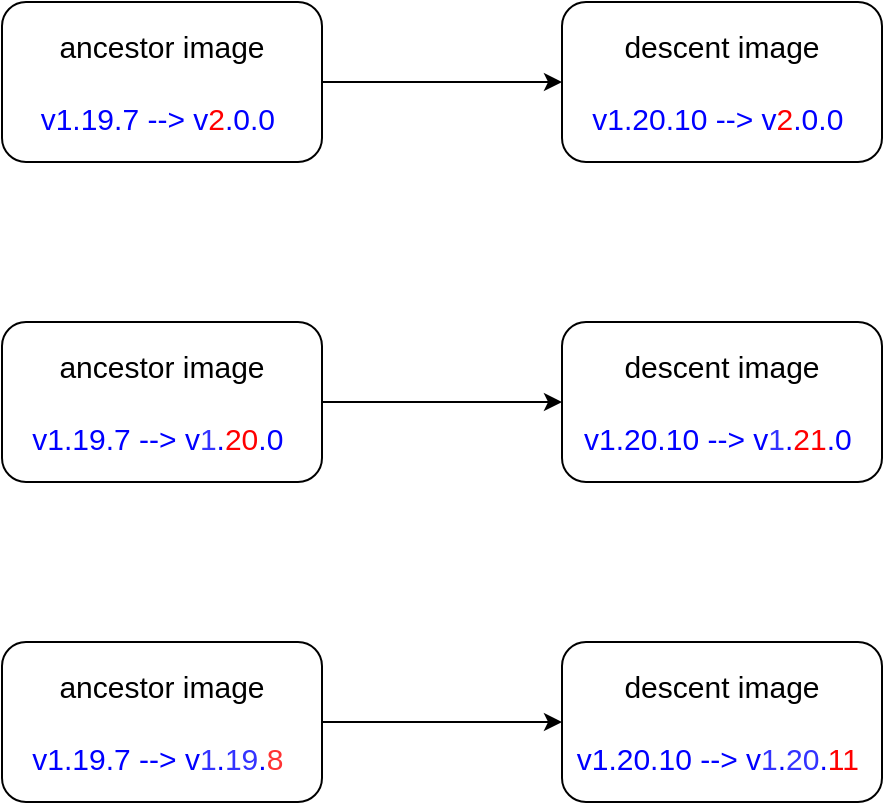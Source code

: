 <mxfile version="21.7.4" type="github">
  <diagram name="Page-1" id="H3qSp91E2I6nIUAyJit-">
    <mxGraphModel dx="954" dy="556" grid="1" gridSize="10" guides="1" tooltips="1" connect="1" arrows="1" fold="1" page="1" pageScale="1" pageWidth="850" pageHeight="1100" math="0" shadow="0">
      <root>
        <mxCell id="0" />
        <mxCell id="1" parent="0" />
        <mxCell id="GYALtRtk9gwNluIH84hc-5" value="" style="group" vertex="1" connectable="0" parent="1">
          <mxGeometry x="160" y="120" width="440" height="80" as="geometry" />
        </mxCell>
        <mxCell id="GYALtRtk9gwNluIH84hc-1" value="&lt;font style=&quot;font-size: 15px;&quot;&gt;ancestor image&lt;br&gt;&lt;br&gt;&lt;font color=&quot;#0000ff&quot;&gt;v1.19.7 --&amp;gt; v&lt;/font&gt;&lt;font color=&quot;#ff0000&quot;&gt;2&lt;/font&gt;&lt;font color=&quot;#0000ff&quot;&gt;.0.0&lt;/font&gt;&amp;nbsp;&lt;br&gt;&lt;/font&gt;" style="rounded=1;whiteSpace=wrap;html=1;" vertex="1" parent="GYALtRtk9gwNluIH84hc-5">
          <mxGeometry width="160" height="80" as="geometry" />
        </mxCell>
        <mxCell id="GYALtRtk9gwNluIH84hc-3" value="&lt;font style=&quot;font-size: 15px;&quot;&gt;descent image&lt;br&gt;&lt;br&gt;&lt;font color=&quot;#0000ff&quot;&gt;v1.20.10 --&amp;gt; v&lt;/font&gt;&lt;font color=&quot;#ff0000&quot;&gt;2&lt;/font&gt;&lt;font color=&quot;#0000ff&quot;&gt;.0.0&lt;/font&gt;&amp;nbsp;&lt;br&gt;&lt;/font&gt;" style="rounded=1;whiteSpace=wrap;html=1;" vertex="1" parent="GYALtRtk9gwNluIH84hc-5">
          <mxGeometry x="280" width="160" height="80" as="geometry" />
        </mxCell>
        <mxCell id="GYALtRtk9gwNluIH84hc-4" value="" style="endArrow=classic;html=1;rounded=0;exitX=1;exitY=0.5;exitDx=0;exitDy=0;entryX=0;entryY=0.5;entryDx=0;entryDy=0;" edge="1" parent="GYALtRtk9gwNluIH84hc-5" source="GYALtRtk9gwNluIH84hc-1" target="GYALtRtk9gwNluIH84hc-3">
          <mxGeometry width="50" height="50" relative="1" as="geometry">
            <mxPoint x="230" y="110" as="sourcePoint" />
            <mxPoint x="280" y="60" as="targetPoint" />
          </mxGeometry>
        </mxCell>
        <mxCell id="GYALtRtk9gwNluIH84hc-6" value="" style="group" vertex="1" connectable="0" parent="1">
          <mxGeometry x="160" y="440" width="440" height="80" as="geometry" />
        </mxCell>
        <mxCell id="GYALtRtk9gwNluIH84hc-7" value="&lt;font style=&quot;font-size: 15px;&quot;&gt;ancestor image&lt;br&gt;&lt;br&gt;&lt;font color=&quot;#0000ff&quot;&gt;v1.19.7 --&amp;gt; v&lt;/font&gt;&lt;font color=&quot;#3333ff&quot;&gt;1&lt;/font&gt;&lt;font color=&quot;#0000ff&quot;&gt;.&lt;/font&gt;&lt;font color=&quot;#3333ff&quot;&gt;19&lt;/font&gt;&lt;font color=&quot;#0000ff&quot;&gt;.&lt;/font&gt;&lt;font color=&quot;#ff3333&quot;&gt;8&lt;/font&gt;&amp;nbsp;&lt;br&gt;&lt;/font&gt;" style="rounded=1;whiteSpace=wrap;html=1;" vertex="1" parent="GYALtRtk9gwNluIH84hc-6">
          <mxGeometry width="160" height="80" as="geometry" />
        </mxCell>
        <mxCell id="GYALtRtk9gwNluIH84hc-8" value="&lt;font style=&quot;font-size: 15px;&quot;&gt;descent image&lt;br&gt;&lt;br&gt;&lt;font color=&quot;#0000ff&quot;&gt;v1.20.10 --&amp;gt; v&lt;/font&gt;&lt;font color=&quot;#3333ff&quot;&gt;1&lt;/font&gt;&lt;font color=&quot;#0000ff&quot;&gt;.&lt;/font&gt;&lt;font color=&quot;#3333ff&quot;&gt;20&lt;/font&gt;&lt;font color=&quot;#0000ff&quot;&gt;.&lt;/font&gt;&lt;font color=&quot;#ff0000&quot;&gt;11&lt;/font&gt;&amp;nbsp;&lt;br&gt;&lt;/font&gt;" style="rounded=1;whiteSpace=wrap;html=1;" vertex="1" parent="GYALtRtk9gwNluIH84hc-6">
          <mxGeometry x="280" width="160" height="80" as="geometry" />
        </mxCell>
        <mxCell id="GYALtRtk9gwNluIH84hc-9" value="" style="endArrow=classic;html=1;rounded=0;exitX=1;exitY=0.5;exitDx=0;exitDy=0;entryX=0;entryY=0.5;entryDx=0;entryDy=0;" edge="1" parent="GYALtRtk9gwNluIH84hc-6" source="GYALtRtk9gwNluIH84hc-7" target="GYALtRtk9gwNluIH84hc-8">
          <mxGeometry width="50" height="50" relative="1" as="geometry">
            <mxPoint x="230" y="110" as="sourcePoint" />
            <mxPoint x="280" y="60" as="targetPoint" />
          </mxGeometry>
        </mxCell>
        <mxCell id="GYALtRtk9gwNluIH84hc-10" value="" style="group" vertex="1" connectable="0" parent="1">
          <mxGeometry x="160" y="280" width="440" height="80" as="geometry" />
        </mxCell>
        <mxCell id="GYALtRtk9gwNluIH84hc-11" value="&lt;font style=&quot;font-size: 15px;&quot;&gt;ancestor image&lt;br&gt;&lt;br&gt;&lt;font color=&quot;#0000ff&quot;&gt;v1.19.7 --&amp;gt; v&lt;/font&gt;&lt;font color=&quot;#3333ff&quot;&gt;1&lt;/font&gt;&lt;font color=&quot;#0000ff&quot;&gt;.&lt;/font&gt;&lt;font color=&quot;#ff0000&quot;&gt;20&lt;/font&gt;&lt;font color=&quot;#0000ff&quot;&gt;.0&lt;/font&gt;&amp;nbsp;&lt;br&gt;&lt;/font&gt;" style="rounded=1;whiteSpace=wrap;html=1;" vertex="1" parent="GYALtRtk9gwNluIH84hc-10">
          <mxGeometry width="160" height="80" as="geometry" />
        </mxCell>
        <mxCell id="GYALtRtk9gwNluIH84hc-12" value="&lt;font style=&quot;font-size: 15px;&quot;&gt;descent image&lt;br&gt;&lt;br&gt;&lt;font color=&quot;#0000ff&quot;&gt;v1.20.10 --&amp;gt; v&lt;/font&gt;&lt;font color=&quot;#3333ff&quot;&gt;1&lt;/font&gt;&lt;font color=&quot;#0000ff&quot;&gt;.&lt;/font&gt;&lt;font color=&quot;#ff0000&quot;&gt;21&lt;/font&gt;&lt;font color=&quot;#0000ff&quot;&gt;.0&lt;/font&gt;&amp;nbsp;&lt;br&gt;&lt;/font&gt;" style="rounded=1;whiteSpace=wrap;html=1;" vertex="1" parent="GYALtRtk9gwNluIH84hc-10">
          <mxGeometry x="280" width="160" height="80" as="geometry" />
        </mxCell>
        <mxCell id="GYALtRtk9gwNluIH84hc-13" value="" style="endArrow=classic;html=1;rounded=0;exitX=1;exitY=0.5;exitDx=0;exitDy=0;entryX=0;entryY=0.5;entryDx=0;entryDy=0;" edge="1" parent="GYALtRtk9gwNluIH84hc-10" source="GYALtRtk9gwNluIH84hc-11" target="GYALtRtk9gwNluIH84hc-12">
          <mxGeometry width="50" height="50" relative="1" as="geometry">
            <mxPoint x="230" y="110" as="sourcePoint" />
            <mxPoint x="280" y="60" as="targetPoint" />
          </mxGeometry>
        </mxCell>
      </root>
    </mxGraphModel>
  </diagram>
</mxfile>

